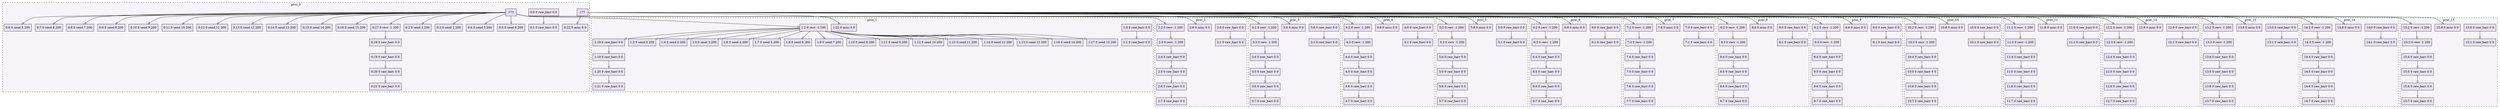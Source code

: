 digraph{node[shape=record style=filled colorscheme=purd9 fillcolor=2];subgraph cluster0{style=dashed;colorscheme=purd9;bgcolor=1;edge[arrowhead=empty];label=proc_0;0[label="0:0 0 raw_barr 0 0"];1[label="0:1 0 raw_barr 0 0"];2[label="0:2 0 send 1 200"];3[label="0:3 0 send 2 200"];4[label="0:4 0 send 3 200"];5[label="0:5 0 send 4 200"];6[label="0:6 0 send 5 200"];7[label="0:7 0 send 6 200"];8[label="0:8 0 send 7 200"];9[label="0:9 0 send 8 200"];10[label="0:10 0 send 9 200"];11[label="0:11 0 send 10 200"];12[label="0:12 0 send 11 200"];13[label="0:13 0 send 12 200"];14[label="0:14 0 send 13 200"];15[label="0:15 0 send 14 200"];16[label="0:16 0 send 15 200"];17[label="0:17 0 recv -1 200"];18[label="0:18 0 raw_barr 0 0"];19[label="0:19 0 raw_barr 0 0"];20[label="0:20 0 raw_barr 0 0"];21[label="0:21 0 raw_barr 0 0"];22[label="0:22 0 misc 0 0"];0->1;173->2;173->3;173->4;173->5;173->6;173->7;173->8;173->9;173->10;173->11;173->12;173->13;173->14;173->15;173->16;173->17;17->18;18->19;19->20;20->21;177->22;}subgraph cluster1{style=dashed;colorscheme=purd9;bgcolor=1;edge[arrowhead=empty];label=proc_1;23[label="1:0 0 raw_barr 0 0"];24[label="1:1 0 raw_barr 0 0"];25[label="1:2 0 recv -1 200"];26[label="1:3 0 send 0 200"];27[label="1:4 0 send 2 200"];28[label="1:5 0 send 3 200"];29[label="1:6 0 send 4 200"];30[label="1:7 0 send 5 200"];31[label="1:8 0 send 6 200"];32[label="1:9 0 send 7 200"];33[label="1:10 0 send 8 200"];34[label="1:11 0 send 9 200"];35[label="1:12 0 send 10 200"];36[label="1:13 0 send 11 200"];37[label="1:14 0 send 12 200"];38[label="1:15 0 send 13 200"];39[label="1:16 0 send 14 200"];40[label="1:17 0 send 15 200"];41[label="1:18 0 raw_barr 0 0"];42[label="1:19 0 raw_barr 0 0"];43[label="1:20 0 raw_barr 0 0"];44[label="1:21 0 raw_barr 0 0"];45[label="1:22 0 misc 0 0"];23->24;173->25;25->26;25->27;25->28;25->29;25->30;25->31;25->32;25->33;25->34;25->35;25->36;25->37;25->38;25->39;25->40;25->41;41->42;42->43;43->44;177->45;}subgraph cluster2{style=dashed;colorscheme=purd9;bgcolor=1;edge[arrowhead=empty];label=proc_2;46[label="2:0 0 raw_barr 0 0"];47[label="2:1 0 raw_barr 0 0"];48[label="2:2 0 recv -1 200"];49[label="2:3 0 recv -1 200"];50[label="2:4 0 raw_barr 0 0"];51[label="2:5 0 raw_barr 0 0"];52[label="2:6 0 raw_barr 0 0"];53[label="2:7 0 raw_barr 0 0"];54[label="2:8 0 misc 0 0"];46->47;173->48;48->49;49->50;50->51;51->52;52->53;177->54;}subgraph cluster3{style=dashed;colorscheme=purd9;bgcolor=1;edge[arrowhead=empty];label=proc_3;55[label="3:0 0 raw_barr 0 0"];56[label="3:1 0 raw_barr 0 0"];57[label="3:2 0 recv -1 200"];58[label="3:3 0 recv -1 200"];59[label="3:4 0 raw_barr 0 0"];60[label="3:5 0 raw_barr 0 0"];61[label="3:6 0 raw_barr 0 0"];62[label="3:7 0 raw_barr 0 0"];63[label="3:8 0 misc 0 0"];55->56;173->57;57->58;58->59;59->60;60->61;61->62;177->63;}subgraph cluster4{style=dashed;colorscheme=purd9;bgcolor=1;edge[arrowhead=empty];label=proc_4;64[label="4:0 0 raw_barr 0 0"];65[label="4:1 0 raw_barr 0 0"];66[label="4:2 0 recv -1 200"];67[label="4:3 0 recv -1 200"];68[label="4:4 0 raw_barr 0 0"];69[label="4:5 0 raw_barr 0 0"];70[label="4:6 0 raw_barr 0 0"];71[label="4:7 0 raw_barr 0 0"];72[label="4:8 0 misc 0 0"];64->65;173->66;66->67;67->68;68->69;69->70;70->71;177->72;}subgraph cluster5{style=dashed;colorscheme=purd9;bgcolor=1;edge[arrowhead=empty];label=proc_5;73[label="5:0 0 raw_barr 0 0"];74[label="5:1 0 raw_barr 0 0"];75[label="5:2 0 recv -1 200"];76[label="5:3 0 recv -1 200"];77[label="5:4 0 raw_barr 0 0"];78[label="5:5 0 raw_barr 0 0"];79[label="5:6 0 raw_barr 0 0"];80[label="5:7 0 raw_barr 0 0"];81[label="5:8 0 misc 0 0"];73->74;173->75;75->76;76->77;77->78;78->79;79->80;177->81;}subgraph cluster6{style=dashed;colorscheme=purd9;bgcolor=1;edge[arrowhead=empty];label=proc_6;82[label="6:0 0 raw_barr 0 0"];83[label="6:1 0 raw_barr 0 0"];84[label="6:2 0 recv -1 200"];85[label="6:3 0 recv -1 200"];86[label="6:4 0 raw_barr 0 0"];87[label="6:5 0 raw_barr 0 0"];88[label="6:6 0 raw_barr 0 0"];89[label="6:7 0 raw_barr 0 0"];90[label="6:8 0 misc 0 0"];82->83;173->84;84->85;85->86;86->87;87->88;88->89;177->90;}subgraph cluster7{style=dashed;colorscheme=purd9;bgcolor=1;edge[arrowhead=empty];label=proc_7;91[label="7:0 0 raw_barr 0 0"];92[label="7:1 0 raw_barr 0 0"];93[label="7:2 0 recv -1 200"];94[label="7:3 0 recv -1 200"];95[label="7:4 0 raw_barr 0 0"];96[label="7:5 0 raw_barr 0 0"];97[label="7:6 0 raw_barr 0 0"];98[label="7:7 0 raw_barr 0 0"];99[label="7:8 0 misc 0 0"];91->92;173->93;93->94;94->95;95->96;96->97;97->98;177->99;}subgraph cluster8{style=dashed;colorscheme=purd9;bgcolor=1;edge[arrowhead=empty];label=proc_8;100[label="8:0 0 raw_barr 0 0"];101[label="8:1 0 raw_barr 0 0"];102[label="8:2 0 recv -1 200"];103[label="8:3 0 recv -1 200"];104[label="8:4 0 raw_barr 0 0"];105[label="8:5 0 raw_barr 0 0"];106[label="8:6 0 raw_barr 0 0"];107[label="8:7 0 raw_barr 0 0"];108[label="8:8 0 misc 0 0"];100->101;173->102;102->103;103->104;104->105;105->106;106->107;177->108;}subgraph cluster9{style=dashed;colorscheme=purd9;bgcolor=1;edge[arrowhead=empty];label=proc_9;109[label="9:0 0 raw_barr 0 0"];110[label="9:1 0 raw_barr 0 0"];111[label="9:2 0 recv -1 200"];112[label="9:3 0 recv -1 200"];113[label="9:4 0 raw_barr 0 0"];114[label="9:5 0 raw_barr 0 0"];115[label="9:6 0 raw_barr 0 0"];116[label="9:7 0 raw_barr 0 0"];117[label="9:8 0 misc 0 0"];109->110;173->111;111->112;112->113;113->114;114->115;115->116;177->117;}subgraph cluster10{style=dashed;colorscheme=purd9;bgcolor=1;edge[arrowhead=empty];label=proc_10;118[label="10:0 0 raw_barr 0 0"];119[label="10:1 0 raw_barr 0 0"];120[label="10:2 0 recv -1 200"];121[label="10:3 0 recv -1 200"];122[label="10:4 0 raw_barr 0 0"];123[label="10:5 0 raw_barr 0 0"];124[label="10:6 0 raw_barr 0 0"];125[label="10:7 0 raw_barr 0 0"];126[label="10:8 0 misc 0 0"];118->119;173->120;120->121;121->122;122->123;123->124;124->125;177->126;}subgraph cluster11{style=dashed;colorscheme=purd9;bgcolor=1;edge[arrowhead=empty];label=proc_11;127[label="11:0 0 raw_barr 0 0"];128[label="11:1 0 raw_barr 0 0"];129[label="11:2 0 recv -1 200"];130[label="11:3 0 recv -1 200"];131[label="11:4 0 raw_barr 0 0"];132[label="11:5 0 raw_barr 0 0"];133[label="11:6 0 raw_barr 0 0"];134[label="11:7 0 raw_barr 0 0"];135[label="11:8 0 misc 0 0"];127->128;173->129;129->130;130->131;131->132;132->133;133->134;177->135;}subgraph cluster12{style=dashed;colorscheme=purd9;bgcolor=1;edge[arrowhead=empty];label=proc_12;136[label="12:0 0 raw_barr 0 0"];137[label="12:1 0 raw_barr 0 0"];138[label="12:2 0 recv -1 200"];139[label="12:3 0 recv -1 200"];140[label="12:4 0 raw_barr 0 0"];141[label="12:5 0 raw_barr 0 0"];142[label="12:6 0 raw_barr 0 0"];143[label="12:7 0 raw_barr 0 0"];144[label="12:8 0 misc 0 0"];136->137;173->138;138->139;139->140;140->141;141->142;142->143;177->144;}subgraph cluster13{style=dashed;colorscheme=purd9;bgcolor=1;edge[arrowhead=empty];label=proc_13;145[label="13:0 0 raw_barr 0 0"];146[label="13:1 0 raw_barr 0 0"];147[label="13:2 0 recv -1 200"];148[label="13:3 0 recv -1 200"];149[label="13:4 0 raw_barr 0 0"];150[label="13:5 0 raw_barr 0 0"];151[label="13:6 0 raw_barr 0 0"];152[label="13:7 0 raw_barr 0 0"];153[label="13:8 0 misc 0 0"];145->146;173->147;147->148;148->149;149->150;150->151;151->152;177->153;}subgraph cluster14{style=dashed;colorscheme=purd9;bgcolor=1;edge[arrowhead=empty];label=proc_14;154[label="14:0 0 raw_barr 0 0"];155[label="14:1 0 raw_barr 0 0"];156[label="14:2 0 recv -1 200"];157[label="14:3 0 recv -1 200"];158[label="14:4 0 raw_barr 0 0"];159[label="14:5 0 raw_barr 0 0"];160[label="14:6 0 raw_barr 0 0"];161[label="14:7 0 raw_barr 0 0"];162[label="14:8 0 misc 0 0"];154->155;173->156;156->157;157->158;158->159;159->160;160->161;177->162;}subgraph cluster15{style=dashed;colorscheme=purd9;bgcolor=1;edge[arrowhead=empty];label=proc_15;163[label="15:0 0 raw_barr 0 0"];164[label="15:1 0 raw_barr 0 0"];165[label="15:2 0 recv -1 200"];166[label="15:3 0 recv -1 200"];167[label="15:4 0 raw_barr 0 0"];168[label="15:5 0 raw_barr 0 0"];169[label="15:6 0 raw_barr 0 0"];170[label="15:7 0 raw_barr 0 0"];171[label="15:8 0 misc 0 0"];163->164;173->165;165->166;166->167;167->168;168->169;169->170;177->171;}}